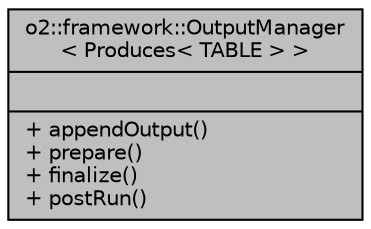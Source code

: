 digraph "o2::framework::OutputManager&lt; Produces&lt; TABLE &gt; &gt;"
{
 // INTERACTIVE_SVG=YES
  bgcolor="transparent";
  edge [fontname="Helvetica",fontsize="10",labelfontname="Helvetica",labelfontsize="10"];
  node [fontname="Helvetica",fontsize="10",shape=record];
  Node1 [label="{o2::framework::OutputManager\l\< Produces\< TABLE \> \>\n||+ appendOutput()\l+ prepare()\l+ finalize()\l+ postRun()\l}",height=0.2,width=0.4,color="black", fillcolor="grey75", style="filled", fontcolor="black"];
}
